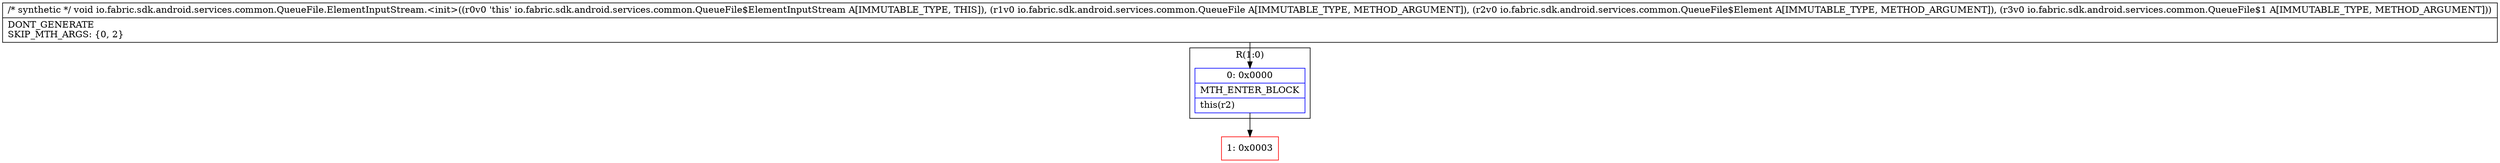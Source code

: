 digraph "CFG forio.fabric.sdk.android.services.common.QueueFile.ElementInputStream.\<init\>(Lio\/fabric\/sdk\/android\/services\/common\/QueueFile;Lio\/fabric\/sdk\/android\/services\/common\/QueueFile$Element;Lio\/fabric\/sdk\/android\/services\/common\/QueueFile$1;)V" {
subgraph cluster_Region_1618482731 {
label = "R(1:0)";
node [shape=record,color=blue];
Node_0 [shape=record,label="{0\:\ 0x0000|MTH_ENTER_BLOCK\l|this(r2)\l}"];
}
Node_1 [shape=record,color=red,label="{1\:\ 0x0003}"];
MethodNode[shape=record,label="{\/* synthetic *\/ void io.fabric.sdk.android.services.common.QueueFile.ElementInputStream.\<init\>((r0v0 'this' io.fabric.sdk.android.services.common.QueueFile$ElementInputStream A[IMMUTABLE_TYPE, THIS]), (r1v0 io.fabric.sdk.android.services.common.QueueFile A[IMMUTABLE_TYPE, METHOD_ARGUMENT]), (r2v0 io.fabric.sdk.android.services.common.QueueFile$Element A[IMMUTABLE_TYPE, METHOD_ARGUMENT]), (r3v0 io.fabric.sdk.android.services.common.QueueFile$1 A[IMMUTABLE_TYPE, METHOD_ARGUMENT]))  | DONT_GENERATE\lSKIP_MTH_ARGS: \{0, 2\}\l}"];
MethodNode -> Node_0;
Node_0 -> Node_1;
}

